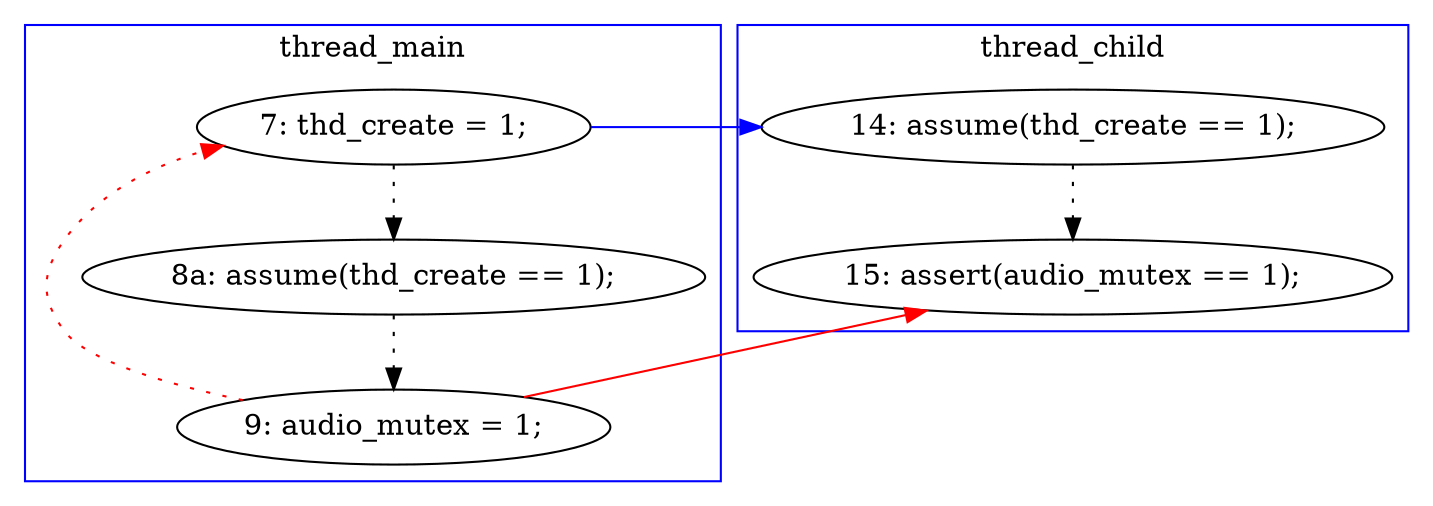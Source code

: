 digraph ProofObject {
	11 -> 5 [style = dotted, color = red, constraint = false]
	11 -> 12 [color = Red, constraint = false]
	10 -> 11 [style = dotted, color = black]
	5 -> 9 [color = Blue, constraint = false]
	5 -> 10 [style = dotted, color = black]
	9 -> 12 [style = dotted, color = black]
	subgraph cluster2 {
		label = thread_child
		color = blue
		12  [label = "15: assert(audio_mutex == 1);"]
		9  [label = "14: assume(thd_create == 1);"]
	}
	subgraph cluster1 {
		label = thread_main
		color = blue
		10  [label = "8a: assume(thd_create == 1);"]
		11  [label = "9: audio_mutex = 1;"]
		5  [label = "7: thd_create = 1;"]
	}
}